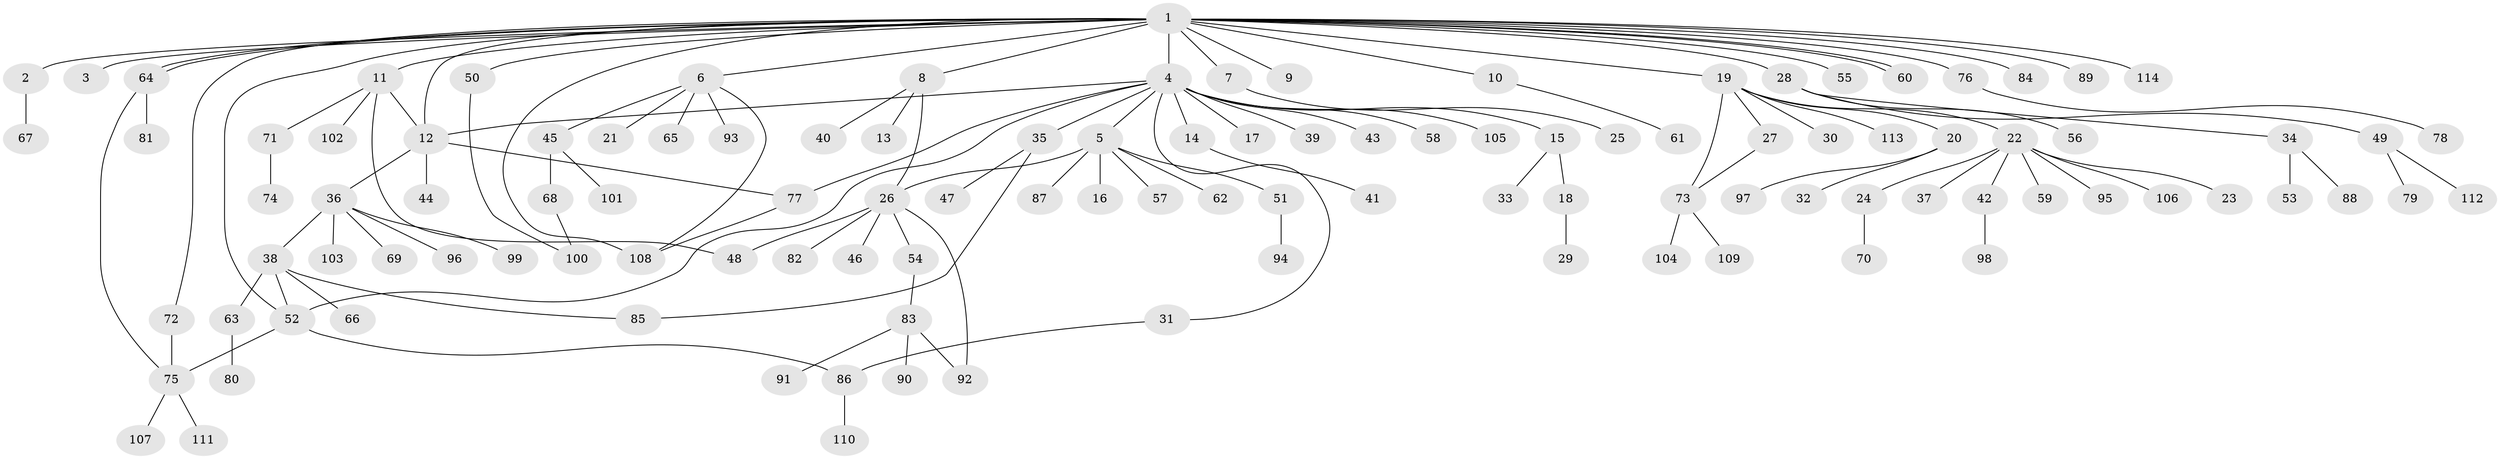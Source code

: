 // coarse degree distribution, {27: 0.011235955056179775, 1: 0.651685393258427, 19: 0.011235955056179775, 5: 0.033707865168539325, 3: 0.0898876404494382, 2: 0.11235955056179775, 4: 0.0449438202247191, 7: 0.011235955056179775, 8: 0.011235955056179775, 6: 0.02247191011235955}
// Generated by graph-tools (version 1.1) at 2025/23/03/03/25 07:23:53]
// undirected, 114 vertices, 131 edges
graph export_dot {
graph [start="1"]
  node [color=gray90,style=filled];
  1;
  2;
  3;
  4;
  5;
  6;
  7;
  8;
  9;
  10;
  11;
  12;
  13;
  14;
  15;
  16;
  17;
  18;
  19;
  20;
  21;
  22;
  23;
  24;
  25;
  26;
  27;
  28;
  29;
  30;
  31;
  32;
  33;
  34;
  35;
  36;
  37;
  38;
  39;
  40;
  41;
  42;
  43;
  44;
  45;
  46;
  47;
  48;
  49;
  50;
  51;
  52;
  53;
  54;
  55;
  56;
  57;
  58;
  59;
  60;
  61;
  62;
  63;
  64;
  65;
  66;
  67;
  68;
  69;
  70;
  71;
  72;
  73;
  74;
  75;
  76;
  77;
  78;
  79;
  80;
  81;
  82;
  83;
  84;
  85;
  86;
  87;
  88;
  89;
  90;
  91;
  92;
  93;
  94;
  95;
  96;
  97;
  98;
  99;
  100;
  101;
  102;
  103;
  104;
  105;
  106;
  107;
  108;
  109;
  110;
  111;
  112;
  113;
  114;
  1 -- 2;
  1 -- 3;
  1 -- 4;
  1 -- 6;
  1 -- 7;
  1 -- 8;
  1 -- 9;
  1 -- 10;
  1 -- 11;
  1 -- 12;
  1 -- 19;
  1 -- 28;
  1 -- 50;
  1 -- 52;
  1 -- 55;
  1 -- 60;
  1 -- 60;
  1 -- 64;
  1 -- 64;
  1 -- 72;
  1 -- 76;
  1 -- 84;
  1 -- 89;
  1 -- 108;
  1 -- 114;
  2 -- 67;
  4 -- 5;
  4 -- 12;
  4 -- 14;
  4 -- 15;
  4 -- 17;
  4 -- 31;
  4 -- 35;
  4 -- 39;
  4 -- 43;
  4 -- 52;
  4 -- 58;
  4 -- 77;
  4 -- 105;
  5 -- 16;
  5 -- 26;
  5 -- 51;
  5 -- 57;
  5 -- 62;
  5 -- 87;
  6 -- 21;
  6 -- 45;
  6 -- 65;
  6 -- 93;
  6 -- 108;
  7 -- 25;
  8 -- 13;
  8 -- 26;
  8 -- 40;
  10 -- 61;
  11 -- 12;
  11 -- 48;
  11 -- 71;
  11 -- 102;
  12 -- 36;
  12 -- 44;
  12 -- 77;
  14 -- 41;
  15 -- 18;
  15 -- 33;
  18 -- 29;
  19 -- 20;
  19 -- 22;
  19 -- 27;
  19 -- 30;
  19 -- 73;
  19 -- 113;
  20 -- 32;
  20 -- 97;
  22 -- 23;
  22 -- 24;
  22 -- 37;
  22 -- 42;
  22 -- 59;
  22 -- 95;
  22 -- 106;
  24 -- 70;
  26 -- 46;
  26 -- 48;
  26 -- 54;
  26 -- 82;
  26 -- 92;
  27 -- 73;
  28 -- 34;
  28 -- 49;
  28 -- 56;
  31 -- 86;
  34 -- 53;
  34 -- 88;
  35 -- 47;
  35 -- 85;
  36 -- 38;
  36 -- 69;
  36 -- 96;
  36 -- 99;
  36 -- 103;
  38 -- 52;
  38 -- 63;
  38 -- 66;
  38 -- 85;
  42 -- 98;
  45 -- 68;
  45 -- 101;
  49 -- 79;
  49 -- 112;
  50 -- 100;
  51 -- 94;
  52 -- 75;
  52 -- 86;
  54 -- 83;
  63 -- 80;
  64 -- 75;
  64 -- 81;
  68 -- 100;
  71 -- 74;
  72 -- 75;
  73 -- 104;
  73 -- 109;
  75 -- 107;
  75 -- 111;
  76 -- 78;
  77 -- 108;
  83 -- 90;
  83 -- 91;
  83 -- 92;
  86 -- 110;
}
